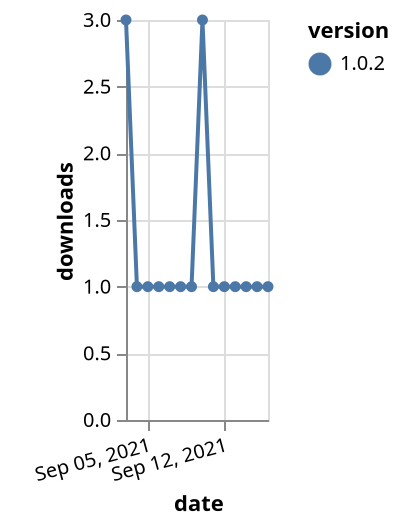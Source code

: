 {"$schema": "https://vega.github.io/schema/vega-lite/v5.json", "description": "A simple bar chart with embedded data.", "data": {"values": [{"date": "2021-09-03", "total": 75, "delta": 3, "version": "1.0.2"}, {"date": "2021-09-04", "total": 76, "delta": 1, "version": "1.0.2"}, {"date": "2021-09-05", "total": 77, "delta": 1, "version": "1.0.2"}, {"date": "2021-09-06", "total": 78, "delta": 1, "version": "1.0.2"}, {"date": "2021-09-07", "total": 79, "delta": 1, "version": "1.0.2"}, {"date": "2021-09-08", "total": 80, "delta": 1, "version": "1.0.2"}, {"date": "2021-09-09", "total": 81, "delta": 1, "version": "1.0.2"}, {"date": "2021-09-10", "total": 84, "delta": 3, "version": "1.0.2"}, {"date": "2021-09-11", "total": 85, "delta": 1, "version": "1.0.2"}, {"date": "2021-09-12", "total": 86, "delta": 1, "version": "1.0.2"}, {"date": "2021-09-13", "total": 87, "delta": 1, "version": "1.0.2"}, {"date": "2021-09-14", "total": 88, "delta": 1, "version": "1.0.2"}, {"date": "2021-09-15", "total": 89, "delta": 1, "version": "1.0.2"}, {"date": "2021-09-16", "total": 90, "delta": 1, "version": "1.0.2"}]}, "width": "container", "mark": {"type": "line", "point": {"filled": true}}, "encoding": {"x": {"field": "date", "type": "temporal", "timeUnit": "yearmonthdate", "title": "date", "axis": {"labelAngle": -15}}, "y": {"field": "delta", "type": "quantitative", "title": "downloads"}, "color": {"field": "version", "type": "nominal"}, "tooltip": {"field": "delta"}}}